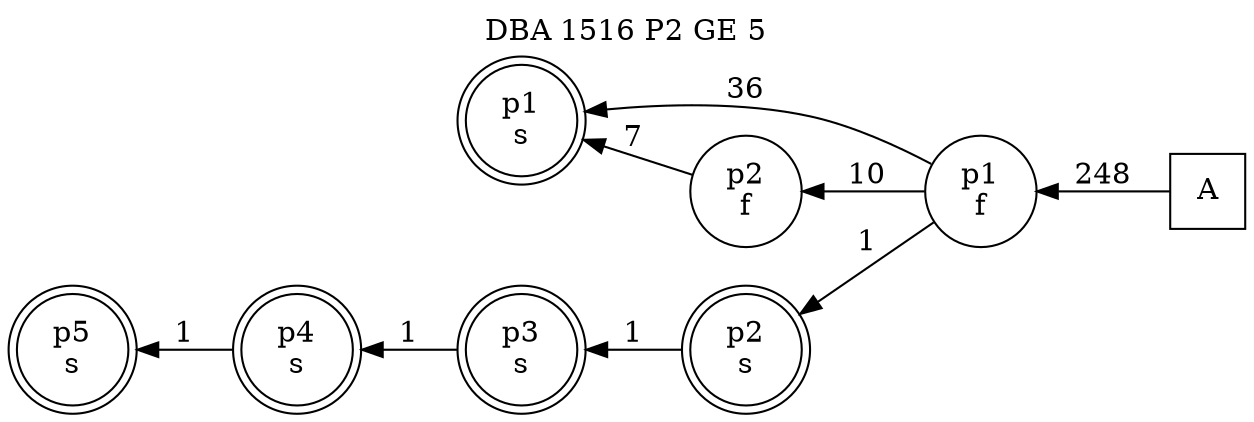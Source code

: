 digraph DBA_1516_P2_GE_5_GOOD {
labelloc="tl"
label= " DBA 1516 P2 GE 5 "
rankdir="RL";
graph [ size=" 10 , 10 !"]

"A" [shape="square" label="A"]
"p1_f" [shape="circle" label="p1
f"]
"p1_s" [shape="doublecircle" label="p1
s"]
"p2_f" [shape="circle" label="p2
f"]
"p2_s" [shape="doublecircle" label="p2
s"]
"p3_s" [shape="doublecircle" label="p3
s"]
"p4_s" [shape="doublecircle" label="p4
s"]
"p5_s" [shape="doublecircle" label="p5
s"]
"A" -> "p1_f" [ label=248]
"p1_f" -> "p1_s" [ label=36]
"p1_f" -> "p2_f" [ label=10]
"p1_f" -> "p2_s" [ label=1]
"p2_f" -> "p1_s" [ label=7]
"p2_s" -> "p3_s" [ label=1]
"p3_s" -> "p4_s" [ label=1]
"p4_s" -> "p5_s" [ label=1]
}
